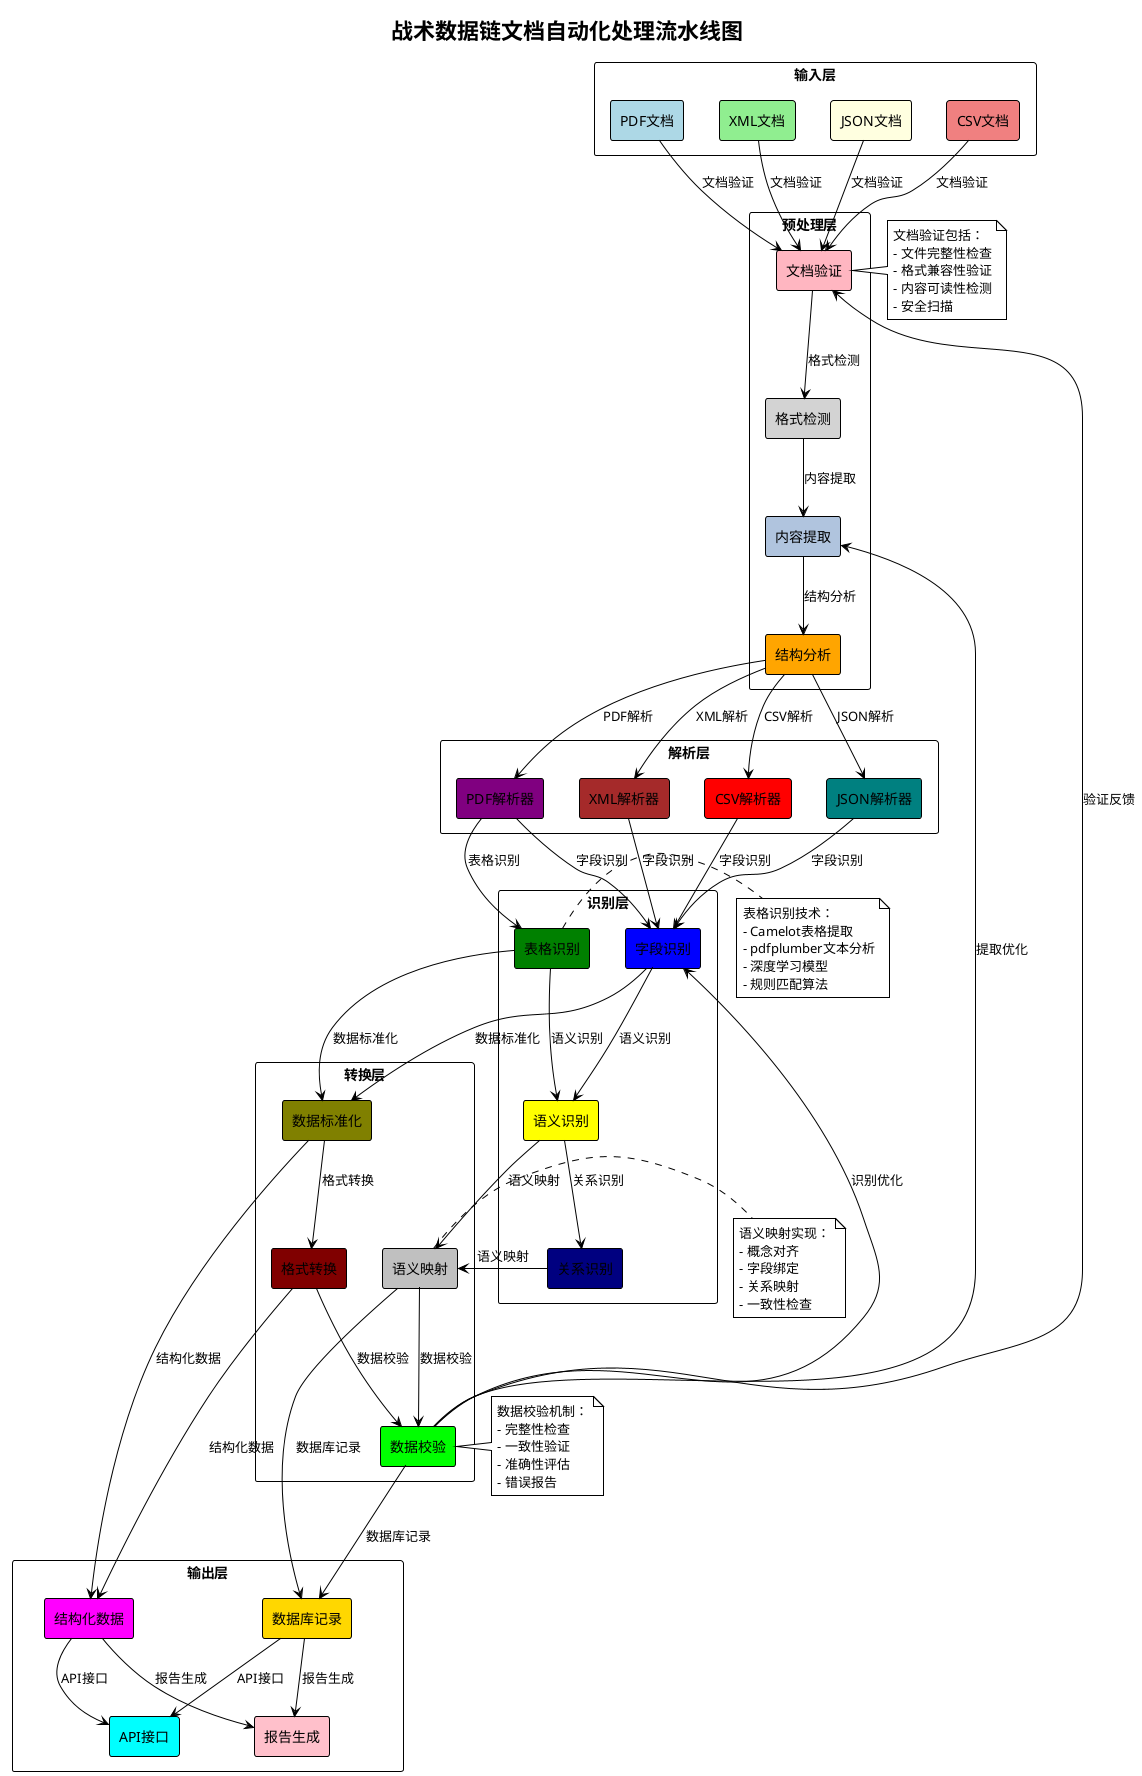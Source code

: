 @startuml 文档自动化处理流水线图
!theme plain
skinparam backgroundColor #FFFFFF
skinparam componentStyle rectangle
skinparam packageStyle rectangle

title 战术数据链文档自动化处理流水线图

package "输入层" {
    component "PDF文档" as PDFInput #lightblue
    component "XML文档" as XMLInput #lightgreen
    component "JSON文档" as JSONInput #lightyellow
    component "CSV文档" as CSVInput #lightcoral
}

package "预处理层" {
    component "文档验证" as DocValidation #lightpink
    component "格式检测" as FormatDetection #lightgray
    component "内容提取" as ContentExtraction #lightsteelblue
    component "结构分析" as StructureAnalysis #orange
}

package "解析层" {
    component "PDF解析器" as PDFParser #purple
    component "XML解析器" as XMLParser #brown
    component "JSON解析器" as JSONParser #teal
    component "CSV解析器" as CSVParser #red
}

package "识别层" {
    component "表格识别" as TableRecognition #green
    component "字段识别" as FieldRecognition #blue
    component "语义识别" as SemanticRecognition #yellow
    component "关系识别" as RelationRecognition #navy
}

package "转换层" {
    component "数据标准化" as DataNormalization #olive
    component "格式转换" as FormatConversion #maroon
    component "语义映射" as SemanticMapping #silver
    component "数据校验" as DataValidation #lime
}

package "输出层" {
    component "结构化数据" as StructuredData #magenta
    component "数据库记录" as DatabaseRecords #gold
    component "API接口" as APIOutput #cyan
    component "报告生成" as ReportGeneration #pink
}

' 输入层到预处理层
PDFInput --> DocValidation : 文档验证
XMLInput --> DocValidation : 文档验证
JSONInput --> DocValidation : 文档验证
CSVInput --> DocValidation : 文档验证

DocValidation --> FormatDetection : 格式检测
FormatDetection --> ContentExtraction : 内容提取
ContentExtraction --> StructureAnalysis : 结构分析

' 预处理层到解析层
StructureAnalysis --> PDFParser : PDF解析
StructureAnalysis --> XMLParser : XML解析
StructureAnalysis --> JSONParser : JSON解析
StructureAnalysis --> CSVParser : CSV解析

' 解析层到识别层
PDFParser --> TableRecognition : 表格识别
PDFParser --> FieldRecognition : 字段识别
XMLParser --> FieldRecognition : 字段识别
JSONParser --> FieldRecognition : 字段识别
CSVParser --> FieldRecognition : 字段识别

TableRecognition --> SemanticRecognition : 语义识别
FieldRecognition --> SemanticRecognition : 语义识别
SemanticRecognition --> RelationRecognition : 关系识别

' 识别层到转换层
TableRecognition --> DataNormalization : 数据标准化
FieldRecognition --> DataNormalization : 数据标准化
SemanticRecognition --> SemanticMapping : 语义映射
RelationRecognition --> SemanticMapping : 语义映射

DataNormalization --> FormatConversion : 格式转换
SemanticMapping --> DataValidation : 数据校验
FormatConversion --> DataValidation : 数据校验

' 转换层到输出层
DataNormalization --> StructuredData : 结构化数据
FormatConversion --> StructuredData : 结构化数据
SemanticMapping --> DatabaseRecords : 数据库记录
DataValidation --> DatabaseRecords : 数据库记录

StructuredData --> APIOutput : API接口
DatabaseRecords --> APIOutput : API接口
StructuredData --> ReportGeneration : 报告生成
DatabaseRecords --> ReportGeneration : 报告生成

' 反馈机制
DataValidation --> DocValidation : 验证反馈
DataValidation --> ContentExtraction : 提取优化
DataValidation --> FieldRecognition : 识别优化

note right of DocValidation
  文档验证包括：
  - 文件完整性检查
  - 格式兼容性验证
  - 内容可读性检测
  - 安全扫描
end note

note right of TableRecognition
  表格识别技术：
  - Camelot表格提取
  - pdfplumber文本分析
  - 深度学习模型
  - 规则匹配算法
end note

note right of SemanticMapping
  语义映射实现：
  - 概念对齐
  - 字段绑定
  - 关系映射
  - 一致性检查
end note

note right of DataValidation
  数据校验机制：
  - 完整性检查
  - 一致性验证
  - 准确性评估
  - 错误报告
end note

@enduml
